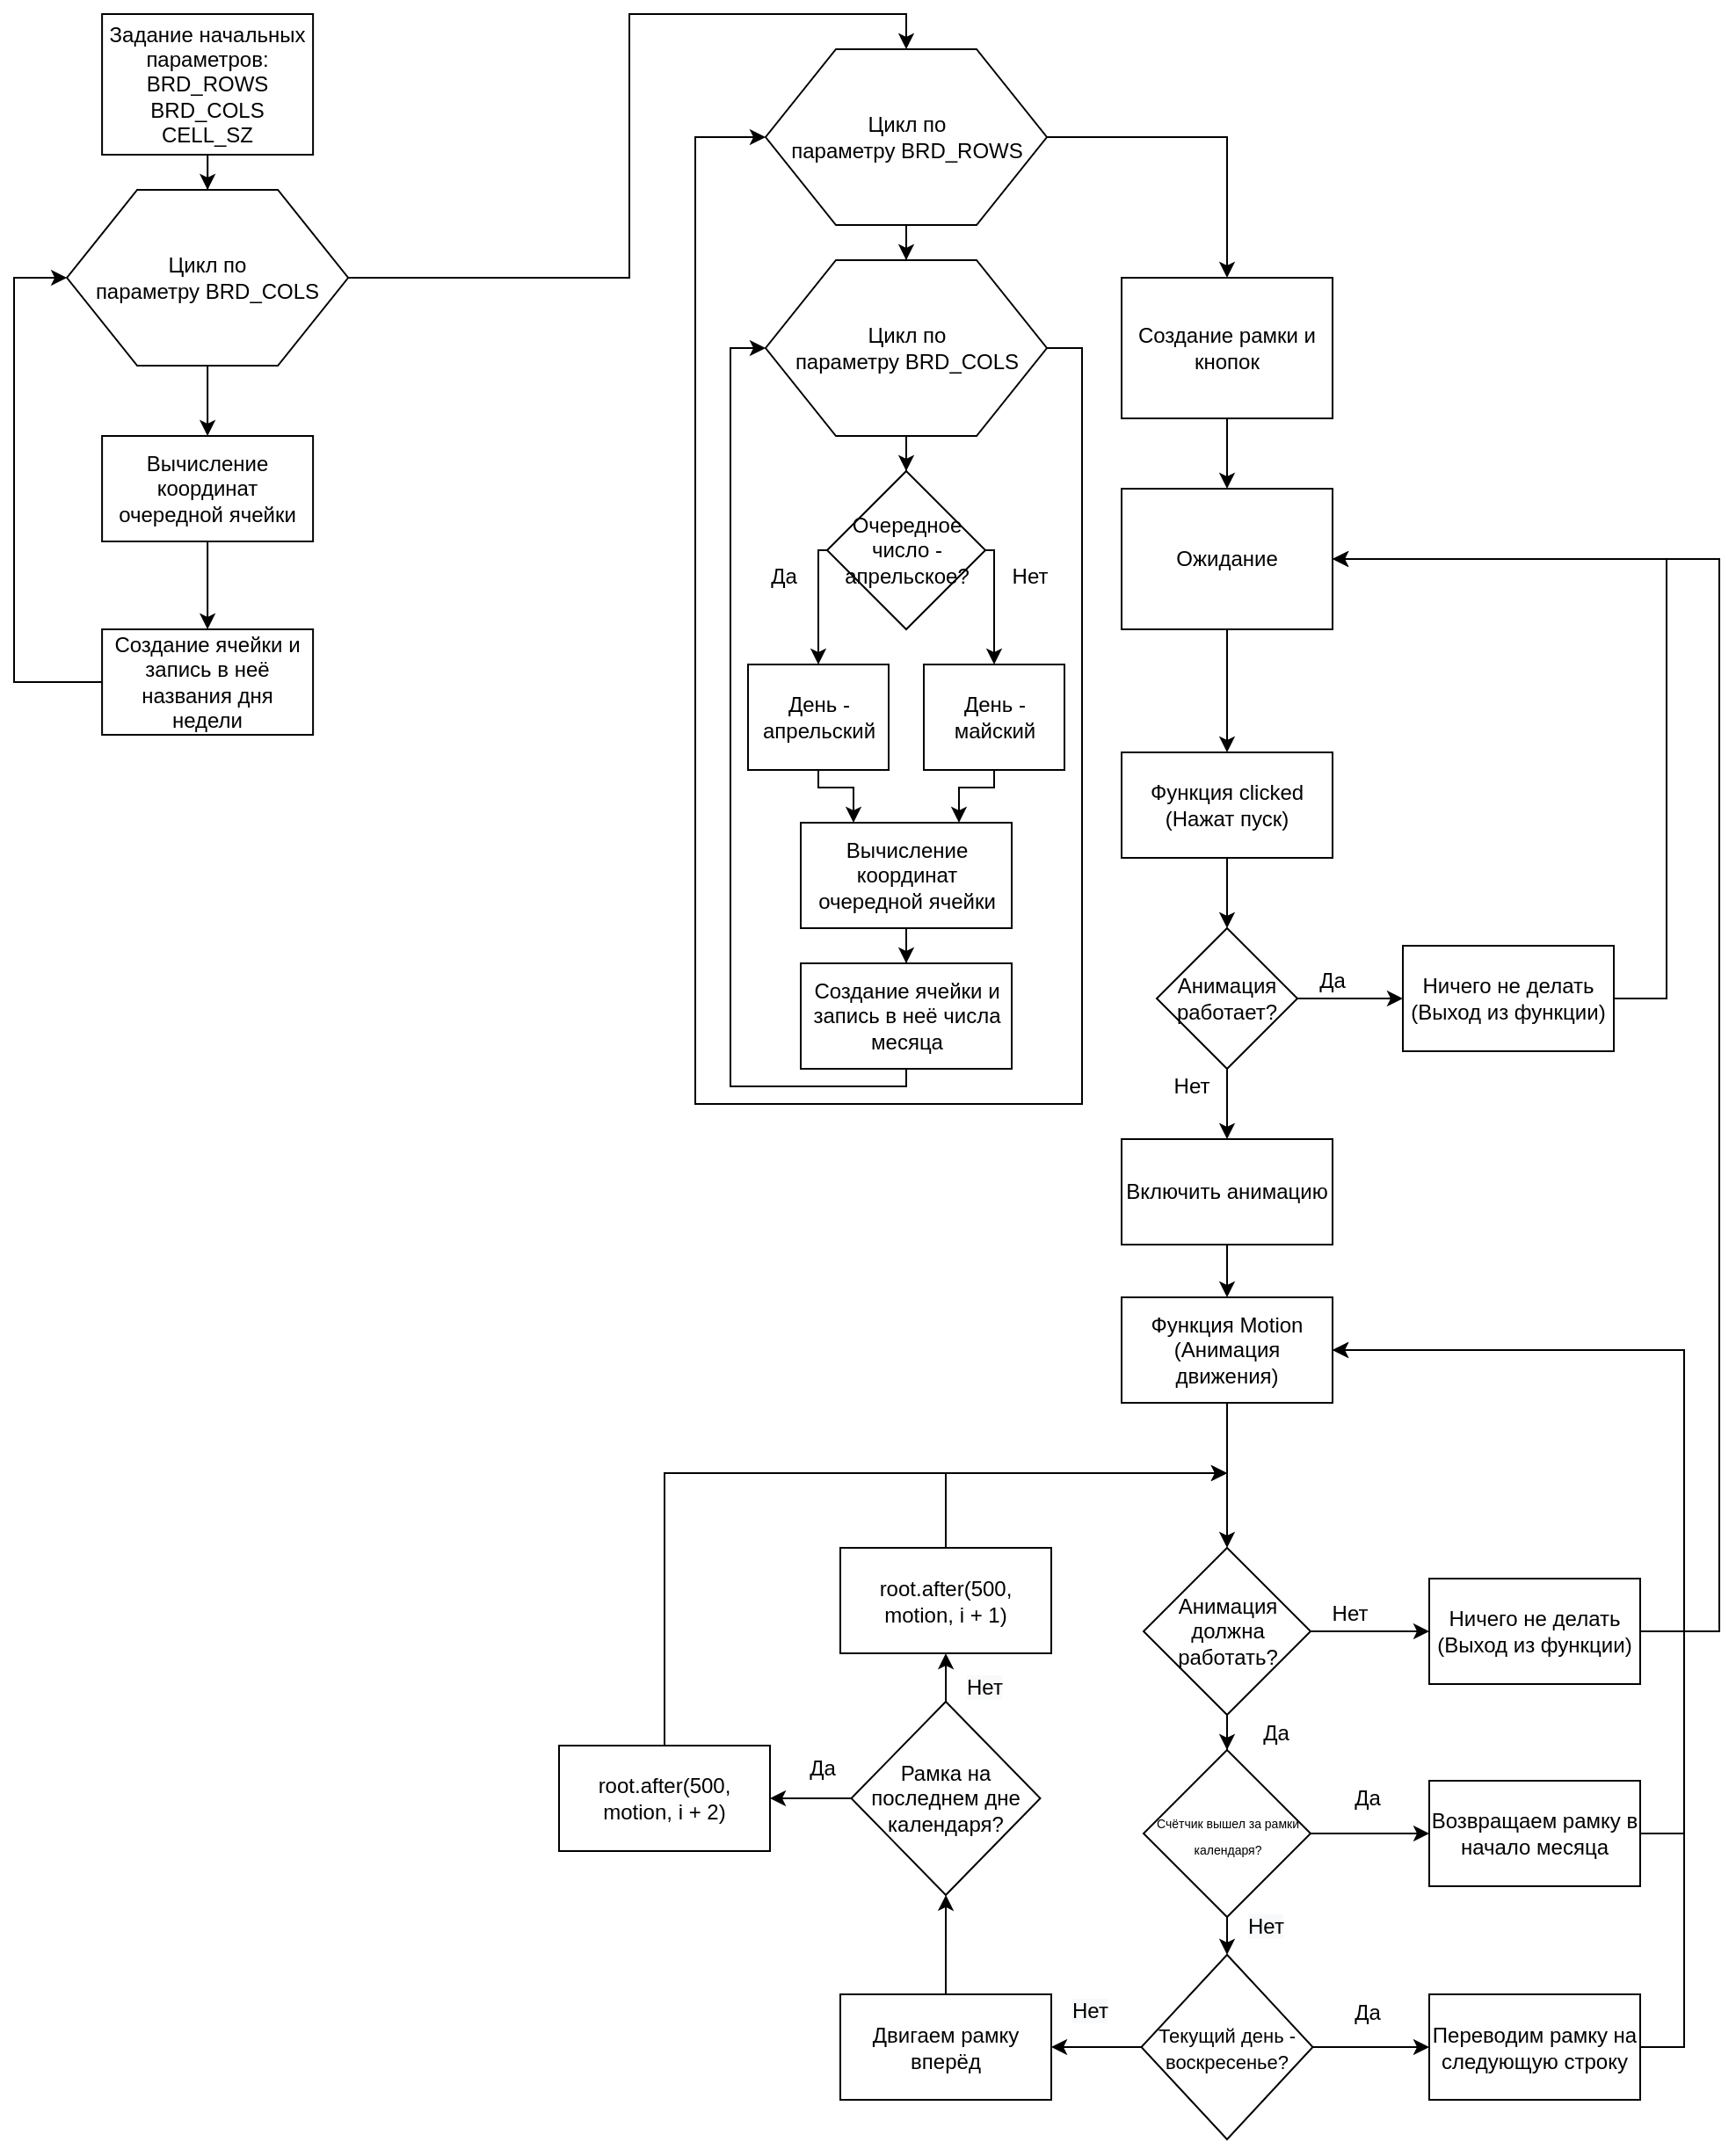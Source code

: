 <mxfile version="13.1.11" type="device"><diagram id="C5RBs43oDa-KdzZeNtuy" name="Page-1"><mxGraphModel dx="683" dy="378" grid="1" gridSize="10" guides="1" tooltips="1" connect="1" arrows="1" fold="1" page="1" pageScale="1" pageWidth="827" pageHeight="1169" math="0" shadow="0"><root><mxCell id="WIyWlLk6GJQsqaUBKTNV-0"/><mxCell id="WIyWlLk6GJQsqaUBKTNV-1" parent="WIyWlLk6GJQsqaUBKTNV-0"/><mxCell id="MZcWU7sR-iMr2XRZg0JB-5" style="edgeStyle=orthogonalEdgeStyle;rounded=0;orthogonalLoop=1;jettySize=auto;html=1;entryX=0.5;entryY=0;entryDx=0;entryDy=0;" parent="WIyWlLk6GJQsqaUBKTNV-1" source="MZcWU7sR-iMr2XRZg0JB-0" target="MZcWU7sR-iMr2XRZg0JB-2" edge="1"><mxGeometry relative="1" as="geometry"/></mxCell><mxCell id="S3mrPh3iNylJCxNgUcVe-1" style="edgeStyle=orthogonalEdgeStyle;rounded=0;orthogonalLoop=1;jettySize=auto;html=1;entryX=0.5;entryY=0;entryDx=0;entryDy=0;" parent="WIyWlLk6GJQsqaUBKTNV-1" source="MZcWU7sR-iMr2XRZg0JB-0" target="MZcWU7sR-iMr2XRZg0JB-11" edge="1"><mxGeometry relative="1" as="geometry"><mxPoint x="420" y="140" as="targetPoint"/><Array as="points"><mxPoint x="380" y="180"/><mxPoint x="380" y="30"/><mxPoint x="538" y="30"/></Array></mxGeometry></mxCell><mxCell id="MZcWU7sR-iMr2XRZg0JB-0" value="Цикл по параметру&amp;nbsp;BRD_COLS" style="shape=hexagon;perimeter=hexagonPerimeter2;whiteSpace=wrap;html=1;" parent="WIyWlLk6GJQsqaUBKTNV-1" vertex="1"><mxGeometry x="60.06" y="130" width="160" height="100" as="geometry"/></mxCell><mxCell id="MZcWU7sR-iMr2XRZg0JB-4" style="edgeStyle=orthogonalEdgeStyle;rounded=0;orthogonalLoop=1;jettySize=auto;html=1;entryX=0.5;entryY=0;entryDx=0;entryDy=0;" parent="WIyWlLk6GJQsqaUBKTNV-1" source="MZcWU7sR-iMr2XRZg0JB-1" target="MZcWU7sR-iMr2XRZg0JB-0" edge="1"><mxGeometry relative="1" as="geometry"/></mxCell><mxCell id="MZcWU7sR-iMr2XRZg0JB-1" value="Задание начальных параметров:&lt;br&gt;BRD_ROWS&lt;br&gt;BRD_COLS&lt;br&gt;CELL_SZ" style="rounded=0;whiteSpace=wrap;html=1;" parent="WIyWlLk6GJQsqaUBKTNV-1" vertex="1"><mxGeometry x="80.06" y="30" width="120" height="80" as="geometry"/></mxCell><mxCell id="MZcWU7sR-iMr2XRZg0JB-6" style="edgeStyle=orthogonalEdgeStyle;rounded=0;orthogonalLoop=1;jettySize=auto;html=1;entryX=0.5;entryY=0;entryDx=0;entryDy=0;" parent="WIyWlLk6GJQsqaUBKTNV-1" source="MZcWU7sR-iMr2XRZg0JB-2" target="MZcWU7sR-iMr2XRZg0JB-3" edge="1"><mxGeometry relative="1" as="geometry"/></mxCell><mxCell id="MZcWU7sR-iMr2XRZg0JB-2" value="Вычисление координат очередной ячейки" style="rounded=0;whiteSpace=wrap;html=1;" parent="WIyWlLk6GJQsqaUBKTNV-1" vertex="1"><mxGeometry x="80.06" y="270" width="120" height="60" as="geometry"/></mxCell><mxCell id="MZcWU7sR-iMr2XRZg0JB-7" style="edgeStyle=orthogonalEdgeStyle;rounded=0;orthogonalLoop=1;jettySize=auto;html=1;entryX=0;entryY=0.5;entryDx=0;entryDy=0;" parent="WIyWlLk6GJQsqaUBKTNV-1" source="MZcWU7sR-iMr2XRZg0JB-3" target="MZcWU7sR-iMr2XRZg0JB-0" edge="1"><mxGeometry relative="1" as="geometry"><mxPoint x="20.06" y="180" as="targetPoint"/><Array as="points"><mxPoint x="30" y="410"/><mxPoint x="30" y="180"/></Array></mxGeometry></mxCell><mxCell id="MZcWU7sR-iMr2XRZg0JB-3" value="Создание ячейки и запись в неё названия дня недели" style="rounded=0;whiteSpace=wrap;html=1;" parent="WIyWlLk6GJQsqaUBKTNV-1" vertex="1"><mxGeometry x="80.06" y="380" width="120" height="60" as="geometry"/></mxCell><mxCell id="MZcWU7sR-iMr2XRZg0JB-10" style="edgeStyle=orthogonalEdgeStyle;rounded=0;orthogonalLoop=1;jettySize=auto;html=1;entryX=0.5;entryY=0;entryDx=0;entryDy=0;" parent="WIyWlLk6GJQsqaUBKTNV-1" source="MZcWU7sR-iMr2XRZg0JB-11" target="S3mrPh3iNylJCxNgUcVe-4" edge="1"><mxGeometry relative="1" as="geometry"><mxPoint x="720" y="360" as="targetPoint"/><Array as="points"><mxPoint x="720" y="100"/></Array></mxGeometry></mxCell><mxCell id="MZcWU7sR-iMr2XRZg0JB-19" style="edgeStyle=orthogonalEdgeStyle;rounded=0;orthogonalLoop=1;jettySize=auto;html=1;entryX=0.5;entryY=0;entryDx=0;entryDy=0;" parent="WIyWlLk6GJQsqaUBKTNV-1" source="MZcWU7sR-iMr2XRZg0JB-11" target="MZcWU7sR-iMr2XRZg0JB-18" edge="1"><mxGeometry relative="1" as="geometry"/></mxCell><mxCell id="MZcWU7sR-iMr2XRZg0JB-11" value="Цикл по параметру&amp;nbsp;BRD_ROWS" style="shape=hexagon;perimeter=hexagonPerimeter2;whiteSpace=wrap;html=1;" parent="WIyWlLk6GJQsqaUBKTNV-1" vertex="1"><mxGeometry x="457.5" y="50" width="160" height="100" as="geometry"/></mxCell><mxCell id="MZcWU7sR-iMr2XRZg0JB-14" style="edgeStyle=orthogonalEdgeStyle;rounded=0;orthogonalLoop=1;jettySize=auto;html=1;entryX=0.5;entryY=0;entryDx=0;entryDy=0;" parent="WIyWlLk6GJQsqaUBKTNV-1" source="MZcWU7sR-iMr2XRZg0JB-15" target="MZcWU7sR-iMr2XRZg0JB-17" edge="1"><mxGeometry relative="1" as="geometry"/></mxCell><mxCell id="MZcWU7sR-iMr2XRZg0JB-15" value="Вычисление координат очередной ячейки" style="rounded=0;whiteSpace=wrap;html=1;" parent="WIyWlLk6GJQsqaUBKTNV-1" vertex="1"><mxGeometry x="477.5" y="490" width="120" height="60" as="geometry"/></mxCell><mxCell id="MZcWU7sR-iMr2XRZg0JB-21" style="edgeStyle=orthogonalEdgeStyle;rounded=0;orthogonalLoop=1;jettySize=auto;html=1;entryX=0;entryY=0.5;entryDx=0;entryDy=0;" parent="WIyWlLk6GJQsqaUBKTNV-1" source="MZcWU7sR-iMr2XRZg0JB-17" target="MZcWU7sR-iMr2XRZg0JB-18" edge="1"><mxGeometry relative="1" as="geometry"><Array as="points"><mxPoint x="537.5" y="640"/><mxPoint x="437.5" y="640"/><mxPoint x="437.5" y="220"/></Array></mxGeometry></mxCell><mxCell id="MZcWU7sR-iMr2XRZg0JB-17" value="Создание ячейки и запись в неё числа месяца" style="rounded=0;whiteSpace=wrap;html=1;" parent="WIyWlLk6GJQsqaUBKTNV-1" vertex="1"><mxGeometry x="477.5" y="570" width="120" height="60" as="geometry"/></mxCell><mxCell id="MZcWU7sR-iMr2XRZg0JB-26" style="edgeStyle=orthogonalEdgeStyle;rounded=0;orthogonalLoop=1;jettySize=auto;html=1;entryX=0;entryY=0.5;entryDx=0;entryDy=0;" parent="WIyWlLk6GJQsqaUBKTNV-1" source="MZcWU7sR-iMr2XRZg0JB-18" target="MZcWU7sR-iMr2XRZg0JB-11" edge="1"><mxGeometry relative="1" as="geometry"><Array as="points"><mxPoint x="637.5" y="220"/><mxPoint x="637.5" y="650"/><mxPoint x="417.5" y="650"/><mxPoint x="417.5" y="100"/></Array></mxGeometry></mxCell><mxCell id="MZcWU7sR-iMr2XRZg0JB-29" style="edgeStyle=orthogonalEdgeStyle;rounded=0;orthogonalLoop=1;jettySize=auto;html=1;entryX=0.5;entryY=0;entryDx=0;entryDy=0;" parent="WIyWlLk6GJQsqaUBKTNV-1" source="MZcWU7sR-iMr2XRZg0JB-18" target="MZcWU7sR-iMr2XRZg0JB-28" edge="1"><mxGeometry relative="1" as="geometry"/></mxCell><mxCell id="MZcWU7sR-iMr2XRZg0JB-18" value="&lt;span&gt;Цикл по параметру&amp;nbsp;BRD_COLS&lt;/span&gt;" style="shape=hexagon;perimeter=hexagonPerimeter2;whiteSpace=wrap;html=1;" parent="WIyWlLk6GJQsqaUBKTNV-1" vertex="1"><mxGeometry x="457.5" y="170" width="160" height="100" as="geometry"/></mxCell><mxCell id="MZcWU7sR-iMr2XRZg0JB-31" style="edgeStyle=orthogonalEdgeStyle;rounded=0;orthogonalLoop=1;jettySize=auto;html=1;entryX=0.5;entryY=0;entryDx=0;entryDy=0;" parent="WIyWlLk6GJQsqaUBKTNV-1" source="MZcWU7sR-iMr2XRZg0JB-28" target="MZcWU7sR-iMr2XRZg0JB-34" edge="1"><mxGeometry relative="1" as="geometry"><mxPoint x="607.5" y="370" as="targetPoint"/><Array as="points"><mxPoint x="587.5" y="335"/></Array></mxGeometry></mxCell><mxCell id="MZcWU7sR-iMr2XRZg0JB-33" style="edgeStyle=orthogonalEdgeStyle;rounded=0;orthogonalLoop=1;jettySize=auto;html=1;entryX=0.5;entryY=0;entryDx=0;entryDy=0;" parent="WIyWlLk6GJQsqaUBKTNV-1" source="MZcWU7sR-iMr2XRZg0JB-28" target="MZcWU7sR-iMr2XRZg0JB-32" edge="1"><mxGeometry relative="1" as="geometry"><Array as="points"><mxPoint x="487.5" y="335"/></Array></mxGeometry></mxCell><mxCell id="MZcWU7sR-iMr2XRZg0JB-28" value="Очередное число - апрельское?" style="rhombus;whiteSpace=wrap;html=1;" parent="WIyWlLk6GJQsqaUBKTNV-1" vertex="1"><mxGeometry x="492.5" y="290" width="90" height="90" as="geometry"/></mxCell><mxCell id="MZcWU7sR-iMr2XRZg0JB-35" style="edgeStyle=orthogonalEdgeStyle;rounded=0;orthogonalLoop=1;jettySize=auto;html=1;entryX=0.25;entryY=0;entryDx=0;entryDy=0;" parent="WIyWlLk6GJQsqaUBKTNV-1" source="MZcWU7sR-iMr2XRZg0JB-32" target="MZcWU7sR-iMr2XRZg0JB-15" edge="1"><mxGeometry relative="1" as="geometry"><Array as="points"><mxPoint x="487.5" y="470"/><mxPoint x="507.5" y="470"/></Array></mxGeometry></mxCell><mxCell id="MZcWU7sR-iMr2XRZg0JB-32" value="День - апрельский" style="rounded=0;whiteSpace=wrap;html=1;" parent="WIyWlLk6GJQsqaUBKTNV-1" vertex="1"><mxGeometry x="447.5" y="400" width="80" height="60" as="geometry"/></mxCell><mxCell id="MZcWU7sR-iMr2XRZg0JB-36" style="edgeStyle=orthogonalEdgeStyle;rounded=0;orthogonalLoop=1;jettySize=auto;html=1;entryX=0.75;entryY=0;entryDx=0;entryDy=0;" parent="WIyWlLk6GJQsqaUBKTNV-1" source="MZcWU7sR-iMr2XRZg0JB-34" target="MZcWU7sR-iMr2XRZg0JB-15" edge="1"><mxGeometry relative="1" as="geometry"><Array as="points"><mxPoint x="587.5" y="470"/><mxPoint x="567.5" y="470"/></Array></mxGeometry></mxCell><mxCell id="MZcWU7sR-iMr2XRZg0JB-34" value="День - майский" style="rounded=0;whiteSpace=wrap;html=1;" parent="WIyWlLk6GJQsqaUBKTNV-1" vertex="1"><mxGeometry x="547.5" y="400" width="80" height="60" as="geometry"/></mxCell><mxCell id="MZcWU7sR-iMr2XRZg0JB-37" value="Да" style="text;html=1;strokeColor=none;fillColor=none;align=center;verticalAlign=middle;whiteSpace=wrap;rounded=0;" parent="WIyWlLk6GJQsqaUBKTNV-1" vertex="1"><mxGeometry x="447.5" y="340" width="40" height="20" as="geometry"/></mxCell><mxCell id="MZcWU7sR-iMr2XRZg0JB-38" value="Нет" style="text;html=1;strokeColor=none;fillColor=none;align=center;verticalAlign=middle;whiteSpace=wrap;rounded=0;" parent="WIyWlLk6GJQsqaUBKTNV-1" vertex="1"><mxGeometry x="587.5" y="340" width="40" height="20" as="geometry"/></mxCell><mxCell id="MZcWU7sR-iMr2XRZg0JB-41" style="edgeStyle=orthogonalEdgeStyle;rounded=0;orthogonalLoop=1;jettySize=auto;html=1;" parent="WIyWlLk6GJQsqaUBKTNV-1" source="MZcWU7sR-iMr2XRZg0JB-39" target="MZcWU7sR-iMr2XRZg0JB-40" edge="1"><mxGeometry relative="1" as="geometry"/></mxCell><mxCell id="MZcWU7sR-iMr2XRZg0JB-39" value="Функция clicked&lt;br&gt;(Нажат пуск)" style="rounded=0;whiteSpace=wrap;html=1;" parent="WIyWlLk6GJQsqaUBKTNV-1" vertex="1"><mxGeometry x="660" y="450" width="120" height="60" as="geometry"/></mxCell><mxCell id="MZcWU7sR-iMr2XRZg0JB-43" style="edgeStyle=orthogonalEdgeStyle;rounded=0;orthogonalLoop=1;jettySize=auto;html=1;entryX=0.5;entryY=0;entryDx=0;entryDy=0;" parent="WIyWlLk6GJQsqaUBKTNV-1" source="MZcWU7sR-iMr2XRZg0JB-40" target="MZcWU7sR-iMr2XRZg0JB-42" edge="1"><mxGeometry relative="1" as="geometry"/></mxCell><mxCell id="MZcWU7sR-iMr2XRZg0JB-45" style="edgeStyle=orthogonalEdgeStyle;rounded=0;orthogonalLoop=1;jettySize=auto;html=1;entryX=0;entryY=0.5;entryDx=0;entryDy=0;" parent="WIyWlLk6GJQsqaUBKTNV-1" source="MZcWU7sR-iMr2XRZg0JB-40" target="MZcWU7sR-iMr2XRZg0JB-44" edge="1"><mxGeometry relative="1" as="geometry"/></mxCell><mxCell id="MZcWU7sR-iMr2XRZg0JB-40" value="Анимация работает?" style="rhombus;whiteSpace=wrap;html=1;" parent="WIyWlLk6GJQsqaUBKTNV-1" vertex="1"><mxGeometry x="680" y="550" width="80" height="80" as="geometry"/></mxCell><mxCell id="IwoLRAaz9eqLhJH8knQf-2" style="edgeStyle=orthogonalEdgeStyle;rounded=0;orthogonalLoop=1;jettySize=auto;html=1;" parent="WIyWlLk6GJQsqaUBKTNV-1" source="MZcWU7sR-iMr2XRZg0JB-42" target="MZcWU7sR-iMr2XRZg0JB-48" edge="1"><mxGeometry relative="1" as="geometry"/></mxCell><mxCell id="MZcWU7sR-iMr2XRZg0JB-42" value="Включить анимацию" style="rounded=0;whiteSpace=wrap;html=1;" parent="WIyWlLk6GJQsqaUBKTNV-1" vertex="1"><mxGeometry x="660" y="670" width="120" height="60" as="geometry"/></mxCell><mxCell id="IwoLRAaz9eqLhJH8knQf-4" style="edgeStyle=orthogonalEdgeStyle;rounded=0;orthogonalLoop=1;jettySize=auto;html=1;entryX=1;entryY=0.5;entryDx=0;entryDy=0;" parent="WIyWlLk6GJQsqaUBKTNV-1" source="MZcWU7sR-iMr2XRZg0JB-44" target="IwoLRAaz9eqLhJH8knQf-3" edge="1"><mxGeometry relative="1" as="geometry"><Array as="points"><mxPoint x="970" y="590"/><mxPoint x="970" y="340"/></Array></mxGeometry></mxCell><mxCell id="MZcWU7sR-iMr2XRZg0JB-44" value="Ничего не делать&lt;br&gt;(Выход из функции)" style="rounded=0;whiteSpace=wrap;html=1;" parent="WIyWlLk6GJQsqaUBKTNV-1" vertex="1"><mxGeometry x="820" y="560" width="120" height="60" as="geometry"/></mxCell><mxCell id="MZcWU7sR-iMr2XRZg0JB-46" value="Да" style="text;html=1;strokeColor=none;fillColor=none;align=center;verticalAlign=middle;whiteSpace=wrap;rounded=0;" parent="WIyWlLk6GJQsqaUBKTNV-1" vertex="1"><mxGeometry x="760" y="570" width="40" height="20" as="geometry"/></mxCell><mxCell id="MZcWU7sR-iMr2XRZg0JB-47" value="Нет" style="text;html=1;strokeColor=none;fillColor=none;align=center;verticalAlign=middle;whiteSpace=wrap;rounded=0;" parent="WIyWlLk6GJQsqaUBKTNV-1" vertex="1"><mxGeometry x="680" y="630" width="40" height="20" as="geometry"/></mxCell><mxCell id="MZcWU7sR-iMr2XRZg0JB-50" style="edgeStyle=orthogonalEdgeStyle;rounded=0;orthogonalLoop=1;jettySize=auto;html=1;entryX=0.5;entryY=0;entryDx=0;entryDy=0;" parent="WIyWlLk6GJQsqaUBKTNV-1" source="MZcWU7sR-iMr2XRZg0JB-48" target="MZcWU7sR-iMr2XRZg0JB-49" edge="1"><mxGeometry relative="1" as="geometry"/></mxCell><mxCell id="MZcWU7sR-iMr2XRZg0JB-48" value="Функция Motion (Анимация движения)" style="rounded=0;whiteSpace=wrap;html=1;" parent="WIyWlLk6GJQsqaUBKTNV-1" vertex="1"><mxGeometry x="660" y="760" width="120" height="60" as="geometry"/></mxCell><mxCell id="MZcWU7sR-iMr2XRZg0JB-52" style="edgeStyle=orthogonalEdgeStyle;rounded=0;orthogonalLoop=1;jettySize=auto;html=1;entryX=0;entryY=0.5;entryDx=0;entryDy=0;" parent="WIyWlLk6GJQsqaUBKTNV-1" source="MZcWU7sR-iMr2XRZg0JB-49" target="MZcWU7sR-iMr2XRZg0JB-51" edge="1"><mxGeometry relative="1" as="geometry"/></mxCell><mxCell id="MZcWU7sR-iMr2XRZg0JB-58" style="edgeStyle=orthogonalEdgeStyle;rounded=0;orthogonalLoop=1;jettySize=auto;html=1;entryX=0.5;entryY=0;entryDx=0;entryDy=0;" parent="WIyWlLk6GJQsqaUBKTNV-1" source="MZcWU7sR-iMr2XRZg0JB-49" target="MZcWU7sR-iMr2XRZg0JB-55" edge="1"><mxGeometry relative="1" as="geometry"/></mxCell><mxCell id="MZcWU7sR-iMr2XRZg0JB-49" value="Анимация должна работать?" style="rhombus;whiteSpace=wrap;html=1;" parent="WIyWlLk6GJQsqaUBKTNV-1" vertex="1"><mxGeometry x="672.5" y="902.5" width="95" height="95" as="geometry"/></mxCell><mxCell id="IwoLRAaz9eqLhJH8knQf-8" style="edgeStyle=orthogonalEdgeStyle;rounded=0;orthogonalLoop=1;jettySize=auto;html=1;entryX=1;entryY=0.5;entryDx=0;entryDy=0;" parent="WIyWlLk6GJQsqaUBKTNV-1" source="MZcWU7sR-iMr2XRZg0JB-51" target="IwoLRAaz9eqLhJH8knQf-3" edge="1"><mxGeometry relative="1" as="geometry"><mxPoint x="1020" y="440" as="targetPoint"/><Array as="points"><mxPoint x="1000" y="950"/><mxPoint x="1000" y="340"/></Array></mxGeometry></mxCell><mxCell id="MZcWU7sR-iMr2XRZg0JB-51" value="Ничего не делать&lt;br&gt;(Выход из функции)" style="rounded=0;whiteSpace=wrap;html=1;" parent="WIyWlLk6GJQsqaUBKTNV-1" vertex="1"><mxGeometry x="835" y="920" width="120" height="60" as="geometry"/></mxCell><mxCell id="MZcWU7sR-iMr2XRZg0JB-53" value="Нет" style="text;html=1;strokeColor=none;fillColor=none;align=center;verticalAlign=middle;whiteSpace=wrap;rounded=0;" parent="WIyWlLk6GJQsqaUBKTNV-1" vertex="1"><mxGeometry x="770" y="930" width="40" height="20" as="geometry"/></mxCell><mxCell id="MZcWU7sR-iMr2XRZg0JB-54" value="Да" style="text;html=1;strokeColor=none;fillColor=none;align=center;verticalAlign=middle;whiteSpace=wrap;rounded=0;" parent="WIyWlLk6GJQsqaUBKTNV-1" vertex="1"><mxGeometry x="727.5" y="997.5" width="40" height="20" as="geometry"/></mxCell><mxCell id="MZcWU7sR-iMr2XRZg0JB-57" style="edgeStyle=orthogonalEdgeStyle;rounded=0;orthogonalLoop=1;jettySize=auto;html=1;entryX=0;entryY=0.5;entryDx=0;entryDy=0;" parent="WIyWlLk6GJQsqaUBKTNV-1" source="MZcWU7sR-iMr2XRZg0JB-55" target="MZcWU7sR-iMr2XRZg0JB-56" edge="1"><mxGeometry relative="1" as="geometry"/></mxCell><mxCell id="MZcWU7sR-iMr2XRZg0JB-61" style="edgeStyle=orthogonalEdgeStyle;rounded=0;orthogonalLoop=1;jettySize=auto;html=1;entryX=0.5;entryY=0;entryDx=0;entryDy=0;" parent="WIyWlLk6GJQsqaUBKTNV-1" source="MZcWU7sR-iMr2XRZg0JB-55" target="MZcWU7sR-iMr2XRZg0JB-60" edge="1"><mxGeometry relative="1" as="geometry"/></mxCell><mxCell id="MZcWU7sR-iMr2XRZg0JB-55" value="&lt;font style=&quot;font-size: 7px&quot;&gt;Счётчик вышел за рамки календаря?&lt;/font&gt;" style="rhombus;whiteSpace=wrap;html=1;" parent="WIyWlLk6GJQsqaUBKTNV-1" vertex="1"><mxGeometry x="672.5" y="1017.5" width="95" height="95" as="geometry"/></mxCell><mxCell id="IwoLRAaz9eqLhJH8knQf-7" style="edgeStyle=orthogonalEdgeStyle;rounded=0;orthogonalLoop=1;jettySize=auto;html=1;entryX=1;entryY=0.5;entryDx=0;entryDy=0;" parent="WIyWlLk6GJQsqaUBKTNV-1" source="MZcWU7sR-iMr2XRZg0JB-56" target="MZcWU7sR-iMr2XRZg0JB-48" edge="1"><mxGeometry relative="1" as="geometry"><Array as="points"><mxPoint x="979.94" y="1065"/><mxPoint x="979.94" y="790"/></Array></mxGeometry></mxCell><mxCell id="MZcWU7sR-iMr2XRZg0JB-56" value="Возвращаем рамку в начало месяца" style="rounded=0;whiteSpace=wrap;html=1;" parent="WIyWlLk6GJQsqaUBKTNV-1" vertex="1"><mxGeometry x="835" y="1035" width="120" height="60" as="geometry"/></mxCell><mxCell id="MZcWU7sR-iMr2XRZg0JB-59" value="Да" style="text;html=1;strokeColor=none;fillColor=none;align=center;verticalAlign=middle;whiteSpace=wrap;rounded=0;" parent="WIyWlLk6GJQsqaUBKTNV-1" vertex="1"><mxGeometry x="780" y="1035" width="40" height="20" as="geometry"/></mxCell><mxCell id="MZcWU7sR-iMr2XRZg0JB-63" style="edgeStyle=orthogonalEdgeStyle;rounded=0;orthogonalLoop=1;jettySize=auto;html=1;entryX=0;entryY=0.5;entryDx=0;entryDy=0;" parent="WIyWlLk6GJQsqaUBKTNV-1" source="MZcWU7sR-iMr2XRZg0JB-60" target="MZcWU7sR-iMr2XRZg0JB-62" edge="1"><mxGeometry relative="1" as="geometry"/></mxCell><mxCell id="MZcWU7sR-iMr2XRZg0JB-66" style="edgeStyle=orthogonalEdgeStyle;rounded=0;orthogonalLoop=1;jettySize=auto;html=1;entryX=1;entryY=0.5;entryDx=0;entryDy=0;" parent="WIyWlLk6GJQsqaUBKTNV-1" source="MZcWU7sR-iMr2XRZg0JB-60" target="MZcWU7sR-iMr2XRZg0JB-65" edge="1"><mxGeometry relative="1" as="geometry"/></mxCell><mxCell id="MZcWU7sR-iMr2XRZg0JB-60" value="&lt;font style=&quot;font-size: 11px&quot;&gt;Текущий день - воскресенье?&lt;/font&gt;" style="rhombus;whiteSpace=wrap;html=1;" parent="WIyWlLk6GJQsqaUBKTNV-1" vertex="1"><mxGeometry x="671.25" y="1134" width="97.5" height="105" as="geometry"/></mxCell><mxCell id="IwoLRAaz9eqLhJH8knQf-9" style="edgeStyle=orthogonalEdgeStyle;rounded=0;orthogonalLoop=1;jettySize=auto;html=1;entryX=1;entryY=0.5;entryDx=0;entryDy=0;" parent="WIyWlLk6GJQsqaUBKTNV-1" source="MZcWU7sR-iMr2XRZg0JB-62" target="MZcWU7sR-iMr2XRZg0JB-48" edge="1"><mxGeometry relative="1" as="geometry"><Array as="points"><mxPoint x="980" y="1187"/><mxPoint x="980" y="790"/></Array></mxGeometry></mxCell><mxCell id="MZcWU7sR-iMr2XRZg0JB-62" value="Переводим рамку на следующую строку" style="rounded=0;whiteSpace=wrap;html=1;" parent="WIyWlLk6GJQsqaUBKTNV-1" vertex="1"><mxGeometry x="835" y="1156.5" width="120" height="60" as="geometry"/></mxCell><mxCell id="MZcWU7sR-iMr2XRZg0JB-64" value="Да" style="text;html=1;strokeColor=none;fillColor=none;align=center;verticalAlign=middle;whiteSpace=wrap;rounded=0;" parent="WIyWlLk6GJQsqaUBKTNV-1" vertex="1"><mxGeometry x="780" y="1156.5" width="40" height="20" as="geometry"/></mxCell><mxCell id="MZcWU7sR-iMr2XRZg0JB-68" style="edgeStyle=orthogonalEdgeStyle;rounded=0;orthogonalLoop=1;jettySize=auto;html=1;" parent="WIyWlLk6GJQsqaUBKTNV-1" source="MZcWU7sR-iMr2XRZg0JB-65" target="MZcWU7sR-iMr2XRZg0JB-67" edge="1"><mxGeometry relative="1" as="geometry"/></mxCell><mxCell id="MZcWU7sR-iMr2XRZg0JB-65" value="Двигаем рамку вперёд" style="rounded=0;whiteSpace=wrap;html=1;" parent="WIyWlLk6GJQsqaUBKTNV-1" vertex="1"><mxGeometry x="500" y="1156.5" width="120" height="60" as="geometry"/></mxCell><mxCell id="MZcWU7sR-iMr2XRZg0JB-71" style="edgeStyle=orthogonalEdgeStyle;rounded=0;orthogonalLoop=1;jettySize=auto;html=1;entryX=1;entryY=0.5;entryDx=0;entryDy=0;" parent="WIyWlLk6GJQsqaUBKTNV-1" source="MZcWU7sR-iMr2XRZg0JB-67" target="MZcWU7sR-iMr2XRZg0JB-69" edge="1"><mxGeometry relative="1" as="geometry"/></mxCell><mxCell id="MZcWU7sR-iMr2XRZg0JB-72" style="edgeStyle=orthogonalEdgeStyle;rounded=0;orthogonalLoop=1;jettySize=auto;html=1;entryX=0.5;entryY=1;entryDx=0;entryDy=0;" parent="WIyWlLk6GJQsqaUBKTNV-1" source="MZcWU7sR-iMr2XRZg0JB-67" target="MZcWU7sR-iMr2XRZg0JB-70" edge="1"><mxGeometry relative="1" as="geometry"/></mxCell><mxCell id="MZcWU7sR-iMr2XRZg0JB-67" value="Рамка на последнем дне календаря?" style="rhombus;whiteSpace=wrap;html=1;" parent="WIyWlLk6GJQsqaUBKTNV-1" vertex="1"><mxGeometry x="506.25" y="990" width="107.5" height="110" as="geometry"/></mxCell><mxCell id="MZcWU7sR-iMr2XRZg0JB-78" style="edgeStyle=orthogonalEdgeStyle;rounded=0;orthogonalLoop=1;jettySize=auto;html=1;" parent="WIyWlLk6GJQsqaUBKTNV-1" source="MZcWU7sR-iMr2XRZg0JB-69" edge="1"><mxGeometry relative="1" as="geometry"><mxPoint x="720" y="860" as="targetPoint"/><Array as="points"><mxPoint x="400" y="860"/></Array></mxGeometry></mxCell><mxCell id="MZcWU7sR-iMr2XRZg0JB-69" value="root.after(500, motion, i + 2)" style="rounded=0;whiteSpace=wrap;html=1;" parent="WIyWlLk6GJQsqaUBKTNV-1" vertex="1"><mxGeometry x="340" y="1015" width="120" height="60" as="geometry"/></mxCell><mxCell id="MZcWU7sR-iMr2XRZg0JB-77" style="edgeStyle=orthogonalEdgeStyle;rounded=0;orthogonalLoop=1;jettySize=auto;html=1;" parent="WIyWlLk6GJQsqaUBKTNV-1" source="MZcWU7sR-iMr2XRZg0JB-70" edge="1"><mxGeometry relative="1" as="geometry"><mxPoint x="720" y="860" as="targetPoint"/><Array as="points"><mxPoint x="560" y="860"/></Array></mxGeometry></mxCell><mxCell id="MZcWU7sR-iMr2XRZg0JB-70" value="root.after(500, motion, i + 1)" style="rounded=0;whiteSpace=wrap;html=1;" parent="WIyWlLk6GJQsqaUBKTNV-1" vertex="1"><mxGeometry x="500" y="902.5" width="120" height="60" as="geometry"/></mxCell><mxCell id="MZcWU7sR-iMr2XRZg0JB-73" value="&lt;!--StartFragment--&gt;&lt;span style=&quot;color: rgb(0, 0, 0); font-family: Helvetica; font-size: 12px; font-style: normal; font-variant-ligatures: normal; font-variant-caps: normal; font-weight: 400; letter-spacing: normal; orphans: 2; text-align: center; text-indent: 0px; text-transform: none; widows: 2; word-spacing: 0px; -webkit-text-stroke-width: 0px; background-color: rgb(248, 249, 250); text-decoration-style: initial; text-decoration-color: initial; float: none; display: inline !important;&quot;&gt;Нет&lt;/span&gt;&lt;!--EndFragment--&gt;" style="text;whiteSpace=wrap;html=1;" parent="WIyWlLk6GJQsqaUBKTNV-1" vertex="1"><mxGeometry x="730" y="1104" width="50" height="30" as="geometry"/></mxCell><mxCell id="MZcWU7sR-iMr2XRZg0JB-74" value="&lt;!--StartFragment--&gt;&lt;span style=&quot;color: rgb(0, 0, 0); font-family: Helvetica; font-size: 12px; font-style: normal; font-variant-ligatures: normal; font-variant-caps: normal; font-weight: 400; letter-spacing: normal; orphans: 2; text-align: center; text-indent: 0px; text-transform: none; widows: 2; word-spacing: 0px; -webkit-text-stroke-width: 0px; background-color: rgb(248, 249, 250); text-decoration-style: initial; text-decoration-color: initial; float: none; display: inline !important;&quot;&gt;Нет&lt;/span&gt;&lt;!--EndFragment--&gt;" style="text;whiteSpace=wrap;html=1;" parent="WIyWlLk6GJQsqaUBKTNV-1" vertex="1"><mxGeometry x="630" y="1151.5" width="50" height="30" as="geometry"/></mxCell><mxCell id="MZcWU7sR-iMr2XRZg0JB-75" value="&lt;!--StartFragment--&gt;&lt;span style=&quot;color: rgb(0, 0, 0); font-family: Helvetica; font-size: 12px; font-style: normal; font-variant-ligatures: normal; font-variant-caps: normal; font-weight: 400; letter-spacing: normal; orphans: 2; text-align: center; text-indent: 0px; text-transform: none; widows: 2; word-spacing: 0px; -webkit-text-stroke-width: 0px; background-color: rgb(248, 249, 250); text-decoration-style: initial; text-decoration-color: initial; float: none; display: inline !important;&quot;&gt;Нет&lt;/span&gt;&lt;!--EndFragment--&gt;" style="text;whiteSpace=wrap;html=1;" parent="WIyWlLk6GJQsqaUBKTNV-1" vertex="1"><mxGeometry x="570" y="967.5" width="50" height="30" as="geometry"/></mxCell><mxCell id="MZcWU7sR-iMr2XRZg0JB-76" value="Да" style="text;html=1;strokeColor=none;fillColor=none;align=center;verticalAlign=middle;whiteSpace=wrap;rounded=0;" parent="WIyWlLk6GJQsqaUBKTNV-1" vertex="1"><mxGeometry x="470" y="1017.5" width="40" height="20" as="geometry"/></mxCell><mxCell id="IwoLRAaz9eqLhJH8knQf-5" style="edgeStyle=orthogonalEdgeStyle;rounded=0;orthogonalLoop=1;jettySize=auto;html=1;entryX=0.5;entryY=0;entryDx=0;entryDy=0;" parent="WIyWlLk6GJQsqaUBKTNV-1" source="S3mrPh3iNylJCxNgUcVe-4" target="IwoLRAaz9eqLhJH8knQf-3" edge="1"><mxGeometry relative="1" as="geometry"/></mxCell><mxCell id="S3mrPh3iNylJCxNgUcVe-4" value="Создание рамки и кнопок" style="rounded=0;whiteSpace=wrap;html=1;" parent="WIyWlLk6GJQsqaUBKTNV-1" vertex="1"><mxGeometry x="660" y="180" width="120" height="80" as="geometry"/></mxCell><mxCell id="IwoLRAaz9eqLhJH8knQf-6" style="edgeStyle=orthogonalEdgeStyle;rounded=0;orthogonalLoop=1;jettySize=auto;html=1;entryX=0.5;entryY=0;entryDx=0;entryDy=0;" parent="WIyWlLk6GJQsqaUBKTNV-1" source="IwoLRAaz9eqLhJH8knQf-3" target="MZcWU7sR-iMr2XRZg0JB-39" edge="1"><mxGeometry relative="1" as="geometry"/></mxCell><mxCell id="IwoLRAaz9eqLhJH8knQf-3" value="Ожидание" style="rounded=0;whiteSpace=wrap;html=1;" parent="WIyWlLk6GJQsqaUBKTNV-1" vertex="1"><mxGeometry x="660" y="300" width="120" height="80" as="geometry"/></mxCell></root></mxGraphModel></diagram></mxfile>